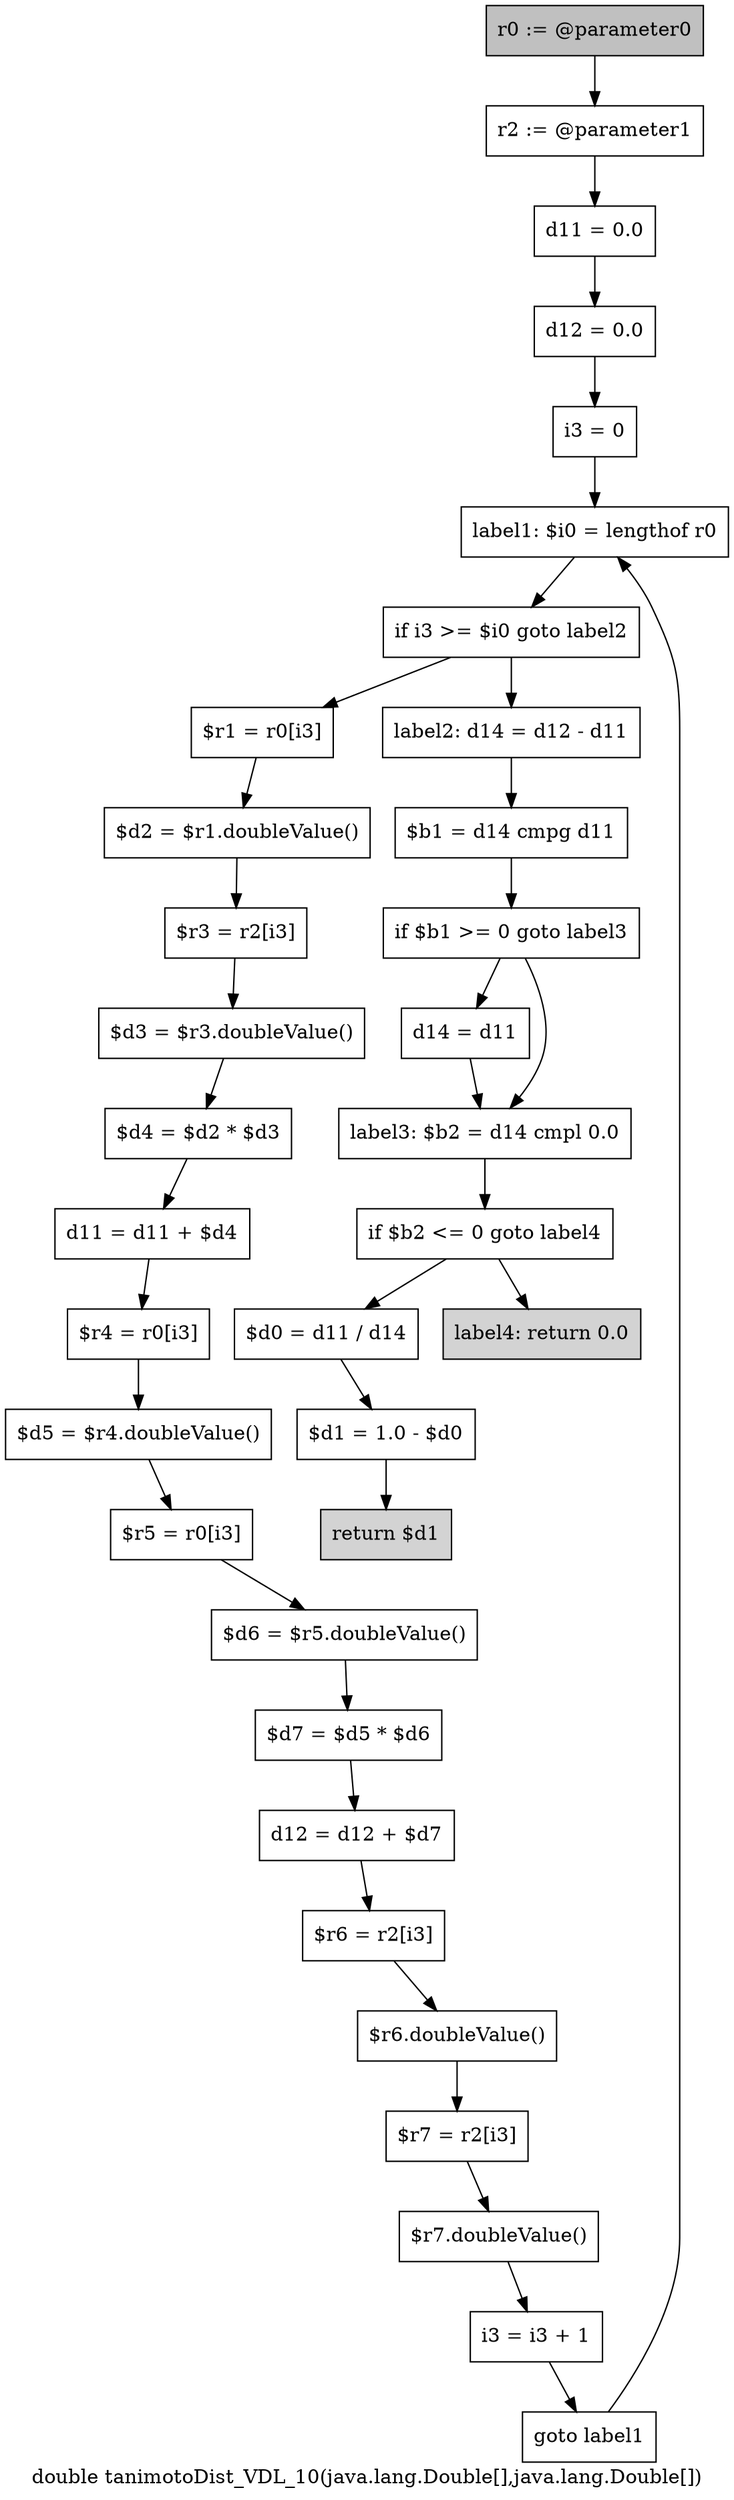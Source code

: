 digraph "double tanimotoDist_VDL_10(java.lang.Double[],java.lang.Double[])" {
    label="double tanimotoDist_VDL_10(java.lang.Double[],java.lang.Double[])";
    node [shape=box];
    "0" [style=filled,fillcolor=gray,label="r0 := @parameter0",];
    "1" [label="r2 := @parameter1",];
    "0"->"1";
    "2" [label="d11 = 0.0",];
    "1"->"2";
    "3" [label="d12 = 0.0",];
    "2"->"3";
    "4" [label="i3 = 0",];
    "3"->"4";
    "5" [label="label1: $i0 = lengthof r0",];
    "4"->"5";
    "6" [label="if i3 >= $i0 goto label2",];
    "5"->"6";
    "7" [label="$r1 = r0[i3]",];
    "6"->"7";
    "25" [label="label2: d14 = d12 - d11",];
    "6"->"25";
    "8" [label="$d2 = $r1.doubleValue()",];
    "7"->"8";
    "9" [label="$r3 = r2[i3]",];
    "8"->"9";
    "10" [label="$d3 = $r3.doubleValue()",];
    "9"->"10";
    "11" [label="$d4 = $d2 * $d3",];
    "10"->"11";
    "12" [label="d11 = d11 + $d4",];
    "11"->"12";
    "13" [label="$r4 = r0[i3]",];
    "12"->"13";
    "14" [label="$d5 = $r4.doubleValue()",];
    "13"->"14";
    "15" [label="$r5 = r0[i3]",];
    "14"->"15";
    "16" [label="$d6 = $r5.doubleValue()",];
    "15"->"16";
    "17" [label="$d7 = $d5 * $d6",];
    "16"->"17";
    "18" [label="d12 = d12 + $d7",];
    "17"->"18";
    "19" [label="$r6 = r2[i3]",];
    "18"->"19";
    "20" [label="$r6.doubleValue()",];
    "19"->"20";
    "21" [label="$r7 = r2[i3]",];
    "20"->"21";
    "22" [label="$r7.doubleValue()",];
    "21"->"22";
    "23" [label="i3 = i3 + 1",];
    "22"->"23";
    "24" [label="goto label1",];
    "23"->"24";
    "24"->"5";
    "26" [label="$b1 = d14 cmpg d11",];
    "25"->"26";
    "27" [label="if $b1 >= 0 goto label3",];
    "26"->"27";
    "28" [label="d14 = d11",];
    "27"->"28";
    "29" [label="label3: $b2 = d14 cmpl 0.0",];
    "27"->"29";
    "28"->"29";
    "30" [label="if $b2 <= 0 goto label4",];
    "29"->"30";
    "31" [label="$d0 = d11 / d14",];
    "30"->"31";
    "34" [style=filled,fillcolor=lightgray,label="label4: return 0.0",];
    "30"->"34";
    "32" [label="$d1 = 1.0 - $d0",];
    "31"->"32";
    "33" [style=filled,fillcolor=lightgray,label="return $d1",];
    "32"->"33";
}
